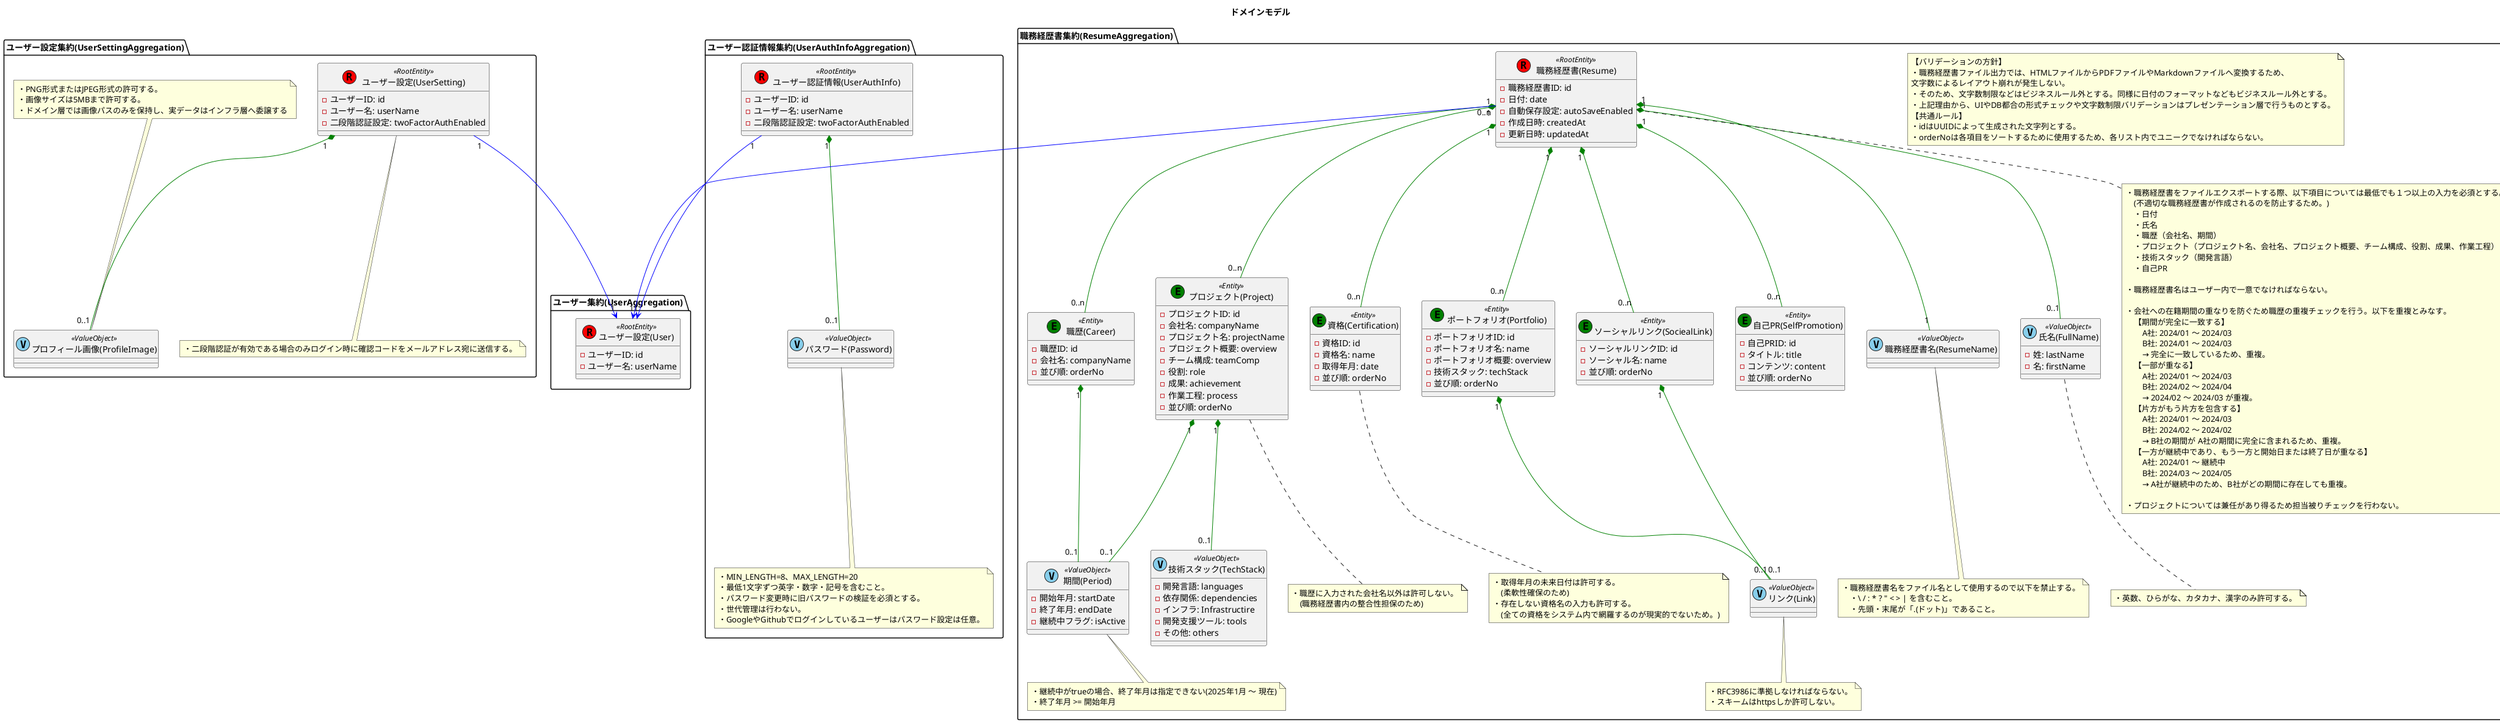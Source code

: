 @startuml ドメインモデル

title ドメインモデル

' left to right direction

' skinparam classAttributeIconSize 0

package "ユーザー設定集約(UserSettingAggregation)" as UserSettingAggregation {
    ' -------------------------------- エンティティの定義 --------------------------------
    class "ユーザー設定(UserSetting)" as UserSetting << (R,red) RootEntity >> {
        - ユーザーID: id
        - ユーザー名: userName
        - 二段階認証設定: twoFactorAuthEnabled
    }

    ' -------------------------------- 値オブジェクトの定義 --------------------------------
    class "プロフィール画像(ProfileImage)" as ProfileImage << (V, SkyBlue) ValueObject >> {
    }

    ' ------------------------------------ 関連線の定義 ------------------------------------
    UserSetting "1" *-down- "0..1" ProfileImage #Green

    ' ----------------------------- ビジネスルールや注釈の定義 -----------------------------
    note bottom of UserSetting
        ・二段階認証が有効である場合のみログイン時に確認コードをメールアドレス宛に送信する。
    end note

    note top of ProfileImage
        ・PNG形式またはJPEG形式の許可する。
        ・画像サイズは5MBまで許可する。
        ・ドメイン層では画像パスのみを保持し、実データはインフラ層へ委譲する
    end note
}

package "ユーザー集約(UserAggregation)" as UserAggregation {
    ' -------------------------------- エンティティの定義 --------------------------------
    class "ユーザー設定(User)" as User << (R,red) RootEntity >> {
        - ユーザーID: id
        - ユーザー名: userName
    }
}

package "ユーザー認証情報集約(UserAuthInfoAggregation)" as UserAuthInfoAggregation {
    ' -------------------------------- エンティティの定義 --------------------------------
    class "ユーザー認証情報(UserAuthInfo)" as UserAuthInfo << (R,red) RootEntity >> {
        - ユーザーID: id
        - ユーザー名: userName
        - 二段階認証設定: twoFactorAuthEnabled
    }

    ' -------------------------------- 値オブジェクトの定義 --------------------------------
    class "パスワード(Password)" as Password << (V, SkyBlue) ValueObject >> {
    }

    ' ------------------------------------ 関連線の定義 ------------------------------------
    UserAuthInfo "1" *-down- "0..1" Password #Green

    ' ----------------------------- ビジネスルールや注釈の定義 -----------------------------
    note bottom of Password
        ・MIN_LENGTH=8、MAX_LENGTH=20
        ・最低1文字ずつ英字・数字・記号を含むこと。
        ・パスワード変更時に旧パスワードの検証を必須とする。
        ・世代管理は行わない。
        ・GoogleやGithubでログインしているユーザーはパスワード設定は任意。
    end note
}

package "職務経歴書集約(ResumeAggregation)" as ResumeAggregation {

    note as CommonRules
        【バリデーションの方針】
        ・職務経歴書ファイル出力では、HTMLファイルからPDFファイルやMarkdownファイルへ変換するため、
        文字数によるレイアウト崩れが発生しない。
        ・そのため、文字数制限などはビジネスルール外とする。同様に日付のフォーマットなどもビジネスルール外とする。
        ・上記理由から、UIやDB都合の形式チェックや文字数制限バリデーションはプレゼンテーション層で行うものとする。
        【共通ルール】
        ・idはUUIDによって生成された文字列とする。
        ・orderNoは各項目をソートするために使用するため、各リスト内でユニークでなければならない。
    end note

    ' -------------------------------- エンティティの定義 --------------------------------
    class "職務経歴書(Resume)" as Resume << (R,red) RootEntity >> {
        - 職務経歴書ID: id
        - 日付: date
        - 自動保存設定: autoSaveEnabled
        - 作成日時: createdAt
        - 更新日時: updatedAt
    }

    class "職歴(Career)" as Career << (E,green) Entity >> {
        - 職歴ID: id
        - 会社名: companyName
        - 並び順: orderNo
    }

    class "プロジェクト(Project)" as Project << (E,green) Entity >> {
        - プロジェクトID: id
        - 会社名: companyName
        - プロジェクト名: projectName
        - プロジェクト概要: overview
        - チーム構成: teamComp
        - 役割: role
        - 成果: achievement
        - 作業工程: process
        - 並び順: orderNo
    }

    class "資格(Certification)" as Certification << (E,green) Entity >> {
        - 資格ID: id
        - 資格名: name
        - 取得年月: date
        - 並び順: orderNo
    }

    class "ポートフォリオ(Portfolio)" as Portfolio << (E,green) Entity >> {
        - ポートフォリオID: id
        - ポートフォリオ名: name
        - ポートフォリオ概要: overview
        - 技術スタック: techStack
        - 並び順: orderNo
    }

    class "ソーシャルリンク(SociealLink)" as SociealLink << (E,green) Entity >> {
        - ソーシャルリンクID: id
        - ソーシャル名: name
        - 並び順: orderNo
    }

    class "自己PR(SelfPromotion)" as SelfPromotion << (E,green) Entity >> {
        - 自己PRID: id
        - タイトル: title
        - コンテンツ: content
        - 並び順: orderNo
    }

    ' -------------------------------- 値オブジェクトの定義 --------------------------------
    class "職務経歴書名(ResumeName)" as ResumeName << (V, SkyBlue) ValueObject >> {
    }

    class "氏名(FullName)" as FullName << (V, SkyBlue) ValueObject >> {
        - 姓: lastName
        - 名: firstName
    }

    class "期間(Period)" as Period << (V, SkyBlue) ValueObject >> {
        - 開始年月: startDate
        - 終了年月: endDate
        - 継続中フラグ: isActive
    }

    class "リンク(Link)" as Link << (V, SkyBlue) ValueObject >> {
    }

    class "技術スタック(TechStack)" as TechStack << (V, SkyBlue) ValueObject >> {
        - 開発言語: languages
        - 依存関係: dependencies
        - インフラ: Infrastructire
        - 開発支援ツール: tools
        - その他: others
    }

    ' ------------------------------------ 関連線の定義 ------------------------------------
    Resume "1" *-down- "0..n" Career #Green
    Resume "1" *-down- "0..n" Project #Green
    Resume "1" *-down- "0..n" Certification #Green
    Resume "1" *-down- "0..n" Portfolio #Green
    Resume "1" *-down- "0..n" SociealLink #Green
    Resume "1" *-down- "0..n" SelfPromotion #Green
    Resume "1" *-down- "0..1" FullName #Green
    Resume "1" *-down- "1" ResumeName #Green
    Career "1" *-down- "0..1" Period #Green
    Project "1" *-down- "0..1" Period #Green
    Project "1" *-down- "0..1" TechStack #Green
    Portfolio "1" *-down- "0..1" Link #Green
    SociealLink "1" *-down- "0..1" Link #Green

    ' ----------------------------- ビジネスルールや注釈の定義 -----------------------------
    note bottom of Resume
        ・職務経歴書をファイルエクスポートする際、以下項目については最低でも１つ以上の入力を必須とする。
            (不適切な職務経歴書が作成されるのを防止するため。)
            ・日付
            ・氏名
            ・職歴（会社名、期間）
            ・プロジェクト（プロジェクト名、会社名、プロジェクト概要、チーム構成、役割、成果、作業工程）
            ・技術スタック（開発言語）
            ・自己PR

        ・職務経歴書名はユーザー内で一意でなければならない。

        ・会社への在籍期間の重なりを防ぐため職歴の重複チェックを行う。以下を重複とみなす。
            【期間が完全に一致する】
                A社: 2024/01 ～ 2024/03
                B社: 2024/01 ～ 2024/03
                → 完全に一致しているため、重複。
            【一部が重なる】
                A社: 2024/01 ～ 2024/03
                B社: 2024/02 ～ 2024/04
                → 2024/02 ～ 2024/03 が重複。
            【片方がもう片方を包含する】
                A社: 2024/01 ～ 2024/03
                B社: 2024/02 ～ 2024/02
                → B社の期間が A社の期間に完全に含まれるため、重複。
            【一方が継続中であり、もう一方と開始日または終了日が重なる】
                A社: 2024/01 ～ 継続中
                B社: 2024/03 ～ 2024/05
                → A社が継続中のため、B社がどの期間に存在しても重複。

        ・プロジェクトについては兼任があり得るため担当被りチェックを行わない。
    end note

    note bottom of Project
        ・職歴に入力された会社名以外は許可しない。
            (職務経歴書内の整合性担保のため)
    end note

    note bottom of Certification
        ・取得年月の未来日付は許可する。
            (柔軟性確保のため)
        ・存在しない資格名の入力も許可する。
            (全ての資格をシステム内で網羅するのが現実的でないため。)
    end note

    note bottom of ResumeName
        ・職務経歴書名をファイル名として使用するので以下を禁止する。
            ・\ / : * ? " < > | を含むこと。
            ・先頭・末尾が「.(ドット)」であること。
    end note

    note bottom of FullName
        ・英数、ひらがな、カタカナ、漢字のみ許可する。
    end note

    note bottom of Period
        ・継続中がtrueの場合、終了年月は指定できない(2025年1月 〜 現在)
        ・終了年月 >= 開始年月
    end note

    note bottom of Link
        ・RFC3986に準拠しなければならない。
        ・スキームはhttpsしか許可しない。
    end note
}

' ------------------------------------ 集約間の関連線の定義 ------------------------------------
UserSetting "1" --> "1" User #Blue
UserAuthInfo "1" --> "1" User #Blue
Resume "0..n" --> "1" User #Blue
